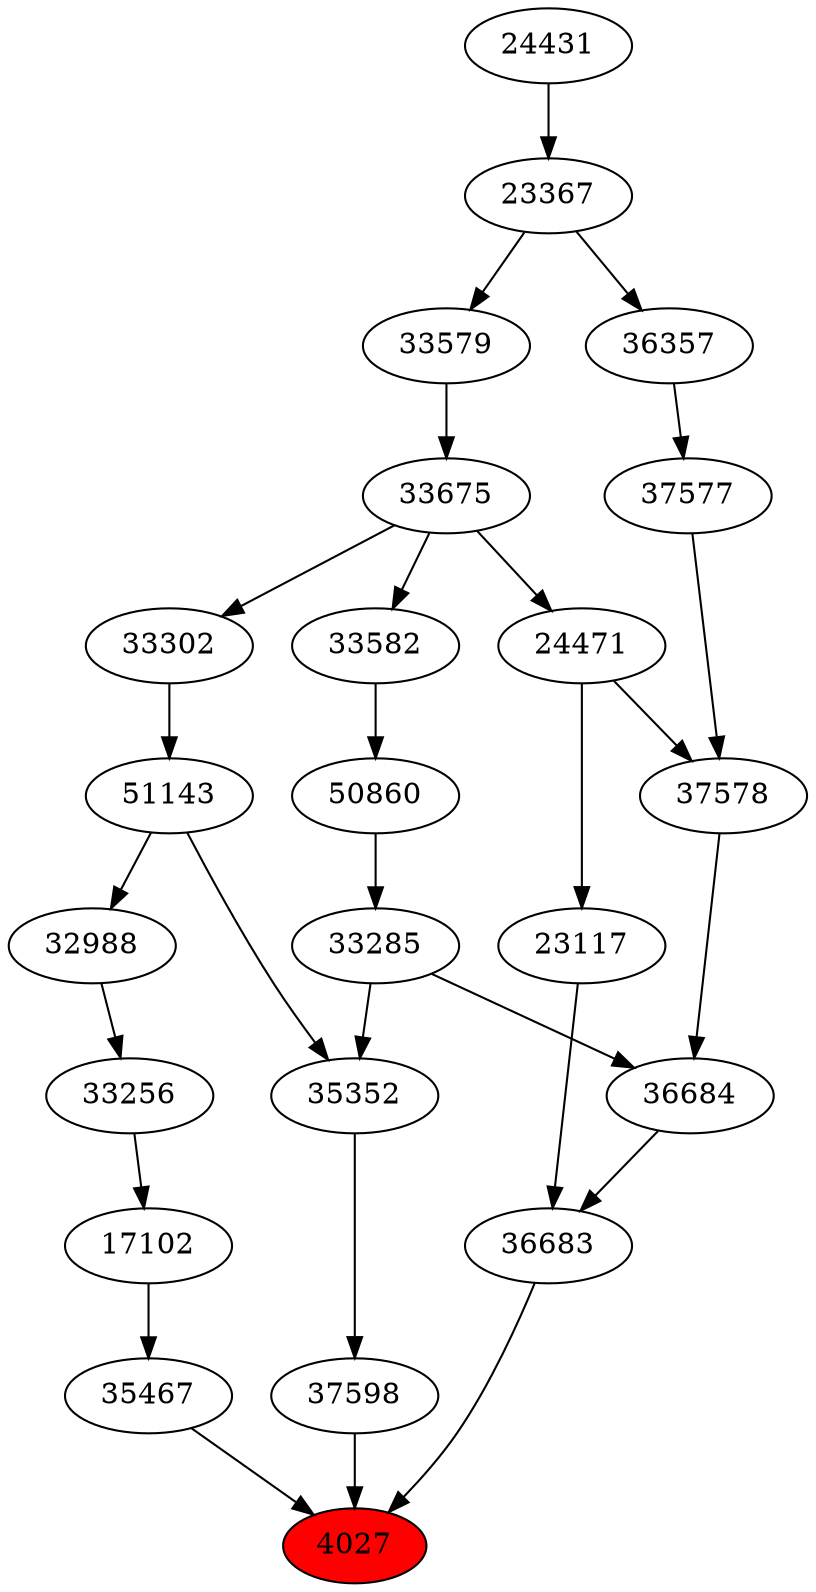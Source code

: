 strict digraph{ 
4027 [label="4027" fillcolor=red style=filled]
35467 -> 4027
37598 -> 4027
36683 -> 4027
35467 [label="35467"]
17102 -> 35467
37598 [label="37598"]
35352 -> 37598
36683 [label="36683"]
36684 -> 36683
23117 -> 36683
17102 [label="17102"]
33256 -> 17102
35352 [label="35352"]
33285 -> 35352
51143 -> 35352
36684 [label="36684"]
33285 -> 36684
37578 -> 36684
23117 [label="23117"]
24471 -> 23117
33256 [label="33256"]
32988 -> 33256
33285 [label="33285"]
50860 -> 33285
51143 [label="51143"]
33302 -> 51143
37578 [label="37578"]
24471 -> 37578
37577 -> 37578
24471 [label="24471"]
33675 -> 24471
32988 [label="32988"]
51143 -> 32988
50860 [label="50860"]
33582 -> 50860
33302 [label="33302"]
33675 -> 33302
37577 [label="37577"]
36357 -> 37577
33675 [label="33675"]
33579 -> 33675
33582 [label="33582"]
33675 -> 33582
36357 [label="36357"]
23367 -> 36357
33579 [label="33579"]
23367 -> 33579
23367 [label="23367"]
24431 -> 23367
24431 [label="24431"]
}